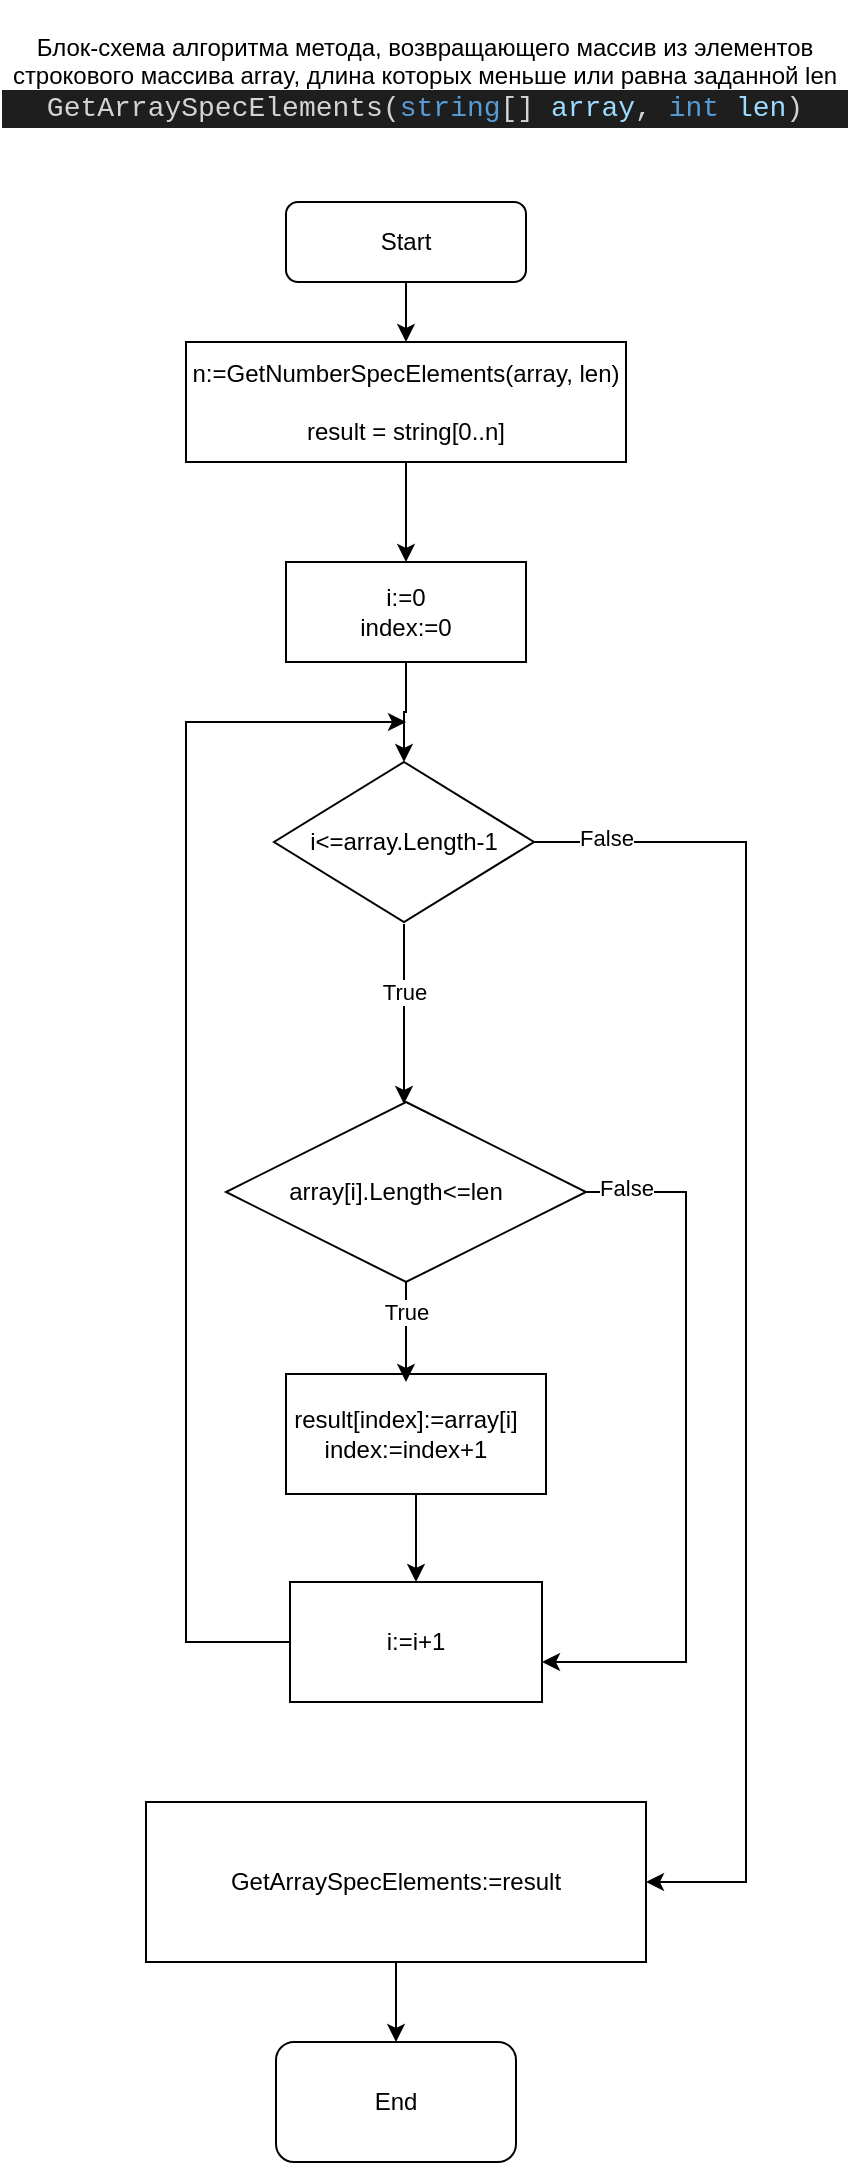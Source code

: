 <mxfile version="21.1.2" type="device">
  <diagram name="Страница 1" id="Nm9DoTLBU7HrxLToe_yr">
    <mxGraphModel dx="1098" dy="828" grid="1" gridSize="10" guides="1" tooltips="1" connect="1" arrows="1" fold="1" page="1" pageScale="1" pageWidth="827" pageHeight="1169" math="0" shadow="0">
      <root>
        <mxCell id="0" />
        <mxCell id="1" parent="0" />
        <mxCell id="7UohB-079pg0cIVBK1eG-25" value="Блок-схема алгоритма метода, возвращающего&amp;nbsp;массив из элементов строкового массива array&lt;span style=&quot;background-color: initial;&quot;&gt;, длина которых меньше или равна заданной len&lt;/span&gt;&lt;br&gt;&lt;div style=&quot;color: rgb(212, 212, 212); background-color: rgb(30, 30, 30); font-family: Consolas, &amp;quot;Courier New&amp;quot;, monospace; font-size: 14px; line-height: 19px;&quot;&gt;&lt;div style=&quot;line-height: 19px;&quot;&gt;GetArraySpecElements(&lt;span style=&quot;color: #569cd6;&quot;&gt;string&lt;/span&gt;[] &lt;span style=&quot;color: #9cdcfe;&quot;&gt;array&lt;/span&gt;, &lt;span style=&quot;color: #569cd6;&quot;&gt;int&lt;/span&gt; &lt;span style=&quot;color: #9cdcfe;&quot;&gt;len&lt;/span&gt;)&lt;/div&gt;&lt;/div&gt;" style="text;html=1;strokeColor=none;fillColor=none;align=center;verticalAlign=middle;whiteSpace=wrap;rounded=0;" parent="1" vertex="1">
          <mxGeometry x="187" y="54" width="425" height="80" as="geometry" />
        </mxCell>
        <mxCell id="7UohB-079pg0cIVBK1eG-51" style="edgeStyle=orthogonalEdgeStyle;rounded=0;orthogonalLoop=1;jettySize=auto;html=1;entryX=0.5;entryY=0;entryDx=0;entryDy=0;" parent="1" source="7UohB-079pg0cIVBK1eG-26" target="7UohB-079pg0cIVBK1eG-49" edge="1">
          <mxGeometry relative="1" as="geometry" />
        </mxCell>
        <mxCell id="7UohB-079pg0cIVBK1eG-26" value="&lt;font style=&quot;vertical-align: inherit;&quot;&gt;&lt;font style=&quot;vertical-align: inherit;&quot;&gt;Start&lt;/font&gt;&lt;/font&gt;" style="rounded=1;whiteSpace=wrap;html=1;" parent="1" vertex="1">
          <mxGeometry x="330" y="155" width="120" height="40" as="geometry" />
        </mxCell>
        <mxCell id="7UohB-079pg0cIVBK1eG-28" style="edgeStyle=orthogonalEdgeStyle;rounded=0;orthogonalLoop=1;jettySize=auto;html=1;" parent="1" edge="1">
          <mxGeometry relative="1" as="geometry">
            <mxPoint x="389" y="516" as="sourcePoint" />
            <mxPoint x="389" y="606" as="targetPoint" />
            <Array as="points">
              <mxPoint x="389" y="596" />
            </Array>
          </mxGeometry>
        </mxCell>
        <mxCell id="7UohB-079pg0cIVBK1eG-29" value="True" style="edgeLabel;html=1;align=center;verticalAlign=middle;resizable=0;points=[];" parent="7UohB-079pg0cIVBK1eG-28" connectable="0" vertex="1">
          <mxGeometry x="-0.248" relative="1" as="geometry">
            <mxPoint as="offset" />
          </mxGeometry>
        </mxCell>
        <mxCell id="7UohB-079pg0cIVBK1eG-30" style="edgeStyle=orthogonalEdgeStyle;rounded=0;orthogonalLoop=1;jettySize=auto;html=1;" parent="1" source="7UohB-079pg0cIVBK1eG-31" target="7UohB-079pg0cIVBK1eG-47" edge="1">
          <mxGeometry relative="1" as="geometry">
            <mxPoint x="460" y="995" as="targetPoint" />
            <Array as="points">
              <mxPoint x="560" y="475" />
              <mxPoint x="560" y="995" />
            </Array>
          </mxGeometry>
        </mxCell>
        <mxCell id="7UohB-079pg0cIVBK1eG-31" value="&lt;font style=&quot;vertical-align: inherit;&quot;&gt;&lt;font style=&quot;vertical-align: inherit;&quot;&gt;i&amp;lt;=array.Length-1&lt;/font&gt;&lt;/font&gt;" style="rhombus;whiteSpace=wrap;html=1;" parent="1" vertex="1">
          <mxGeometry x="324" y="435" width="130" height="80" as="geometry" />
        </mxCell>
        <mxCell id="7UohB-079pg0cIVBK1eG-32" style="edgeStyle=orthogonalEdgeStyle;rounded=0;orthogonalLoop=1;jettySize=auto;html=1;entryX=0.5;entryY=0;entryDx=0;entryDy=0;" parent="1" source="7UohB-079pg0cIVBK1eG-33" target="7UohB-079pg0cIVBK1eG-31" edge="1">
          <mxGeometry relative="1" as="geometry" />
        </mxCell>
        <mxCell id="7UohB-079pg0cIVBK1eG-33" value="&lt;font style=&quot;vertical-align: inherit;&quot;&gt;&lt;font style=&quot;vertical-align: inherit;&quot;&gt;&lt;font style=&quot;vertical-align: inherit;&quot;&gt;&lt;font style=&quot;vertical-align: inherit;&quot;&gt;i:=0&lt;br&gt;index:=0&lt;br&gt;&lt;/font&gt;&lt;/font&gt;&lt;/font&gt;&lt;/font&gt;" style="rounded=0;whiteSpace=wrap;html=1;" parent="1" vertex="1">
          <mxGeometry x="330" y="335" width="120" height="50" as="geometry" />
        </mxCell>
        <mxCell id="7UohB-079pg0cIVBK1eG-34" value="&lt;font style=&quot;vertical-align: inherit;&quot;&gt;&lt;font style=&quot;vertical-align: inherit;&quot;&gt;Еnd&lt;/font&gt;&lt;/font&gt;" style="rounded=1;whiteSpace=wrap;html=1;" parent="1" vertex="1">
          <mxGeometry x="325" y="1075" width="120" height="60" as="geometry" />
        </mxCell>
        <mxCell id="7UohB-079pg0cIVBK1eG-35" value="" style="rhombus;whiteSpace=wrap;html=1;" parent="1" vertex="1">
          <mxGeometry x="300" y="605" width="180" height="90" as="geometry" />
        </mxCell>
        <mxCell id="7UohB-079pg0cIVBK1eG-36" style="edgeStyle=orthogonalEdgeStyle;rounded=0;orthogonalLoop=1;jettySize=auto;html=1;" parent="1" source="7UohB-079pg0cIVBK1eG-37" target="7UohB-079pg0cIVBK1eG-44" edge="1">
          <mxGeometry relative="1" as="geometry">
            <mxPoint x="560" y="885" as="targetPoint" />
            <Array as="points">
              <mxPoint x="530" y="650" />
              <mxPoint x="530" y="885" />
            </Array>
          </mxGeometry>
        </mxCell>
        <mxCell id="7UohB-079pg0cIVBK1eG-37" value="array[i].Length&amp;lt;=len" style="text;html=1;strokeColor=none;fillColor=none;align=center;verticalAlign=middle;whiteSpace=wrap;rounded=0;" parent="1" vertex="1">
          <mxGeometry x="290" y="635" width="190" height="30" as="geometry" />
        </mxCell>
        <mxCell id="7UohB-079pg0cIVBK1eG-38" style="edgeStyle=orthogonalEdgeStyle;rounded=0;orthogonalLoop=1;jettySize=auto;html=1;entryX=0.5;entryY=0;entryDx=0;entryDy=0;" parent="1" source="7UohB-079pg0cIVBK1eG-39" target="7UohB-079pg0cIVBK1eG-44" edge="1">
          <mxGeometry relative="1" as="geometry" />
        </mxCell>
        <mxCell id="7UohB-079pg0cIVBK1eG-39" value="" style="rounded=0;whiteSpace=wrap;html=1;" parent="1" vertex="1">
          <mxGeometry x="330" y="741" width="130" height="60" as="geometry" />
        </mxCell>
        <mxCell id="7UohB-079pg0cIVBK1eG-40" value="" style="endArrow=classic;html=1;rounded=0;exitX=0.5;exitY=1;exitDx=0;exitDy=0;" parent="1" source="7UohB-079pg0cIVBK1eG-35" edge="1">
          <mxGeometry width="50" height="50" relative="1" as="geometry">
            <mxPoint x="430" y="635" as="sourcePoint" />
            <mxPoint x="390" y="745" as="targetPoint" />
          </mxGeometry>
        </mxCell>
        <mxCell id="7UohB-079pg0cIVBK1eG-41" value="True" style="edgeLabel;html=1;align=center;verticalAlign=middle;resizable=0;points=[];" parent="1" connectable="0" vertex="1">
          <mxGeometry x="390" y="710" as="geometry" />
        </mxCell>
        <mxCell id="7UohB-079pg0cIVBK1eG-42" value="result[index]:=array[i]&lt;br&gt;index:=index+1" style="text;html=1;strokeColor=none;fillColor=none;align=center;verticalAlign=middle;whiteSpace=wrap;rounded=0;" parent="1" vertex="1">
          <mxGeometry x="320" y="756" width="140" height="30" as="geometry" />
        </mxCell>
        <mxCell id="7UohB-079pg0cIVBK1eG-43" style="edgeStyle=orthogonalEdgeStyle;rounded=0;orthogonalLoop=1;jettySize=auto;html=1;" parent="1" source="7UohB-079pg0cIVBK1eG-44" edge="1">
          <mxGeometry relative="1" as="geometry">
            <mxPoint x="390" y="415" as="targetPoint" />
            <Array as="points">
              <mxPoint x="280" y="875" />
              <mxPoint x="280" y="415" />
            </Array>
          </mxGeometry>
        </mxCell>
        <mxCell id="7UohB-079pg0cIVBK1eG-44" value="i:=i+1" style="rounded=0;whiteSpace=wrap;html=1;" parent="1" vertex="1">
          <mxGeometry x="332" y="845" width="126" height="60" as="geometry" />
        </mxCell>
        <mxCell id="7UohB-079pg0cIVBK1eG-45" value="False" style="edgeLabel;html=1;align=center;verticalAlign=middle;resizable=0;points=[];" parent="1" connectable="0" vertex="1">
          <mxGeometry x="510" y="649.997" as="geometry">
            <mxPoint x="-10" y="-2" as="offset" />
          </mxGeometry>
        </mxCell>
        <mxCell id="7UohB-079pg0cIVBK1eG-46" style="edgeStyle=orthogonalEdgeStyle;rounded=0;orthogonalLoop=1;jettySize=auto;html=1;entryX=0.5;entryY=0;entryDx=0;entryDy=0;" parent="1" source="7UohB-079pg0cIVBK1eG-47" target="7UohB-079pg0cIVBK1eG-34" edge="1">
          <mxGeometry relative="1" as="geometry">
            <Array as="points">
              <mxPoint x="385" y="1065" />
            </Array>
          </mxGeometry>
        </mxCell>
        <mxCell id="7UohB-079pg0cIVBK1eG-47" value="GetArraySpecElements:=result" style="rounded=0;whiteSpace=wrap;html=1;" parent="1" vertex="1">
          <mxGeometry x="260" y="955" width="250" height="80" as="geometry" />
        </mxCell>
        <mxCell id="7UohB-079pg0cIVBK1eG-48" value="False" style="edgeLabel;html=1;align=center;verticalAlign=middle;resizable=0;points=[];" parent="1" connectable="0" vertex="1">
          <mxGeometry x="500" y="474.997" as="geometry">
            <mxPoint x="-10" y="-2" as="offset" />
          </mxGeometry>
        </mxCell>
        <mxCell id="7UohB-079pg0cIVBK1eG-52" style="edgeStyle=orthogonalEdgeStyle;rounded=0;orthogonalLoop=1;jettySize=auto;html=1;entryX=0.5;entryY=0;entryDx=0;entryDy=0;" parent="1" source="7UohB-079pg0cIVBK1eG-49" target="7UohB-079pg0cIVBK1eG-33" edge="1">
          <mxGeometry relative="1" as="geometry" />
        </mxCell>
        <mxCell id="7UohB-079pg0cIVBK1eG-49" value="n:=GetNumberSpecElements(array, len)&lt;br&gt;&lt;br&gt;result = string[0..n]" style="rounded=0;whiteSpace=wrap;html=1;" parent="1" vertex="1">
          <mxGeometry x="280" y="225" width="220" height="60" as="geometry" />
        </mxCell>
      </root>
    </mxGraphModel>
  </diagram>
</mxfile>
